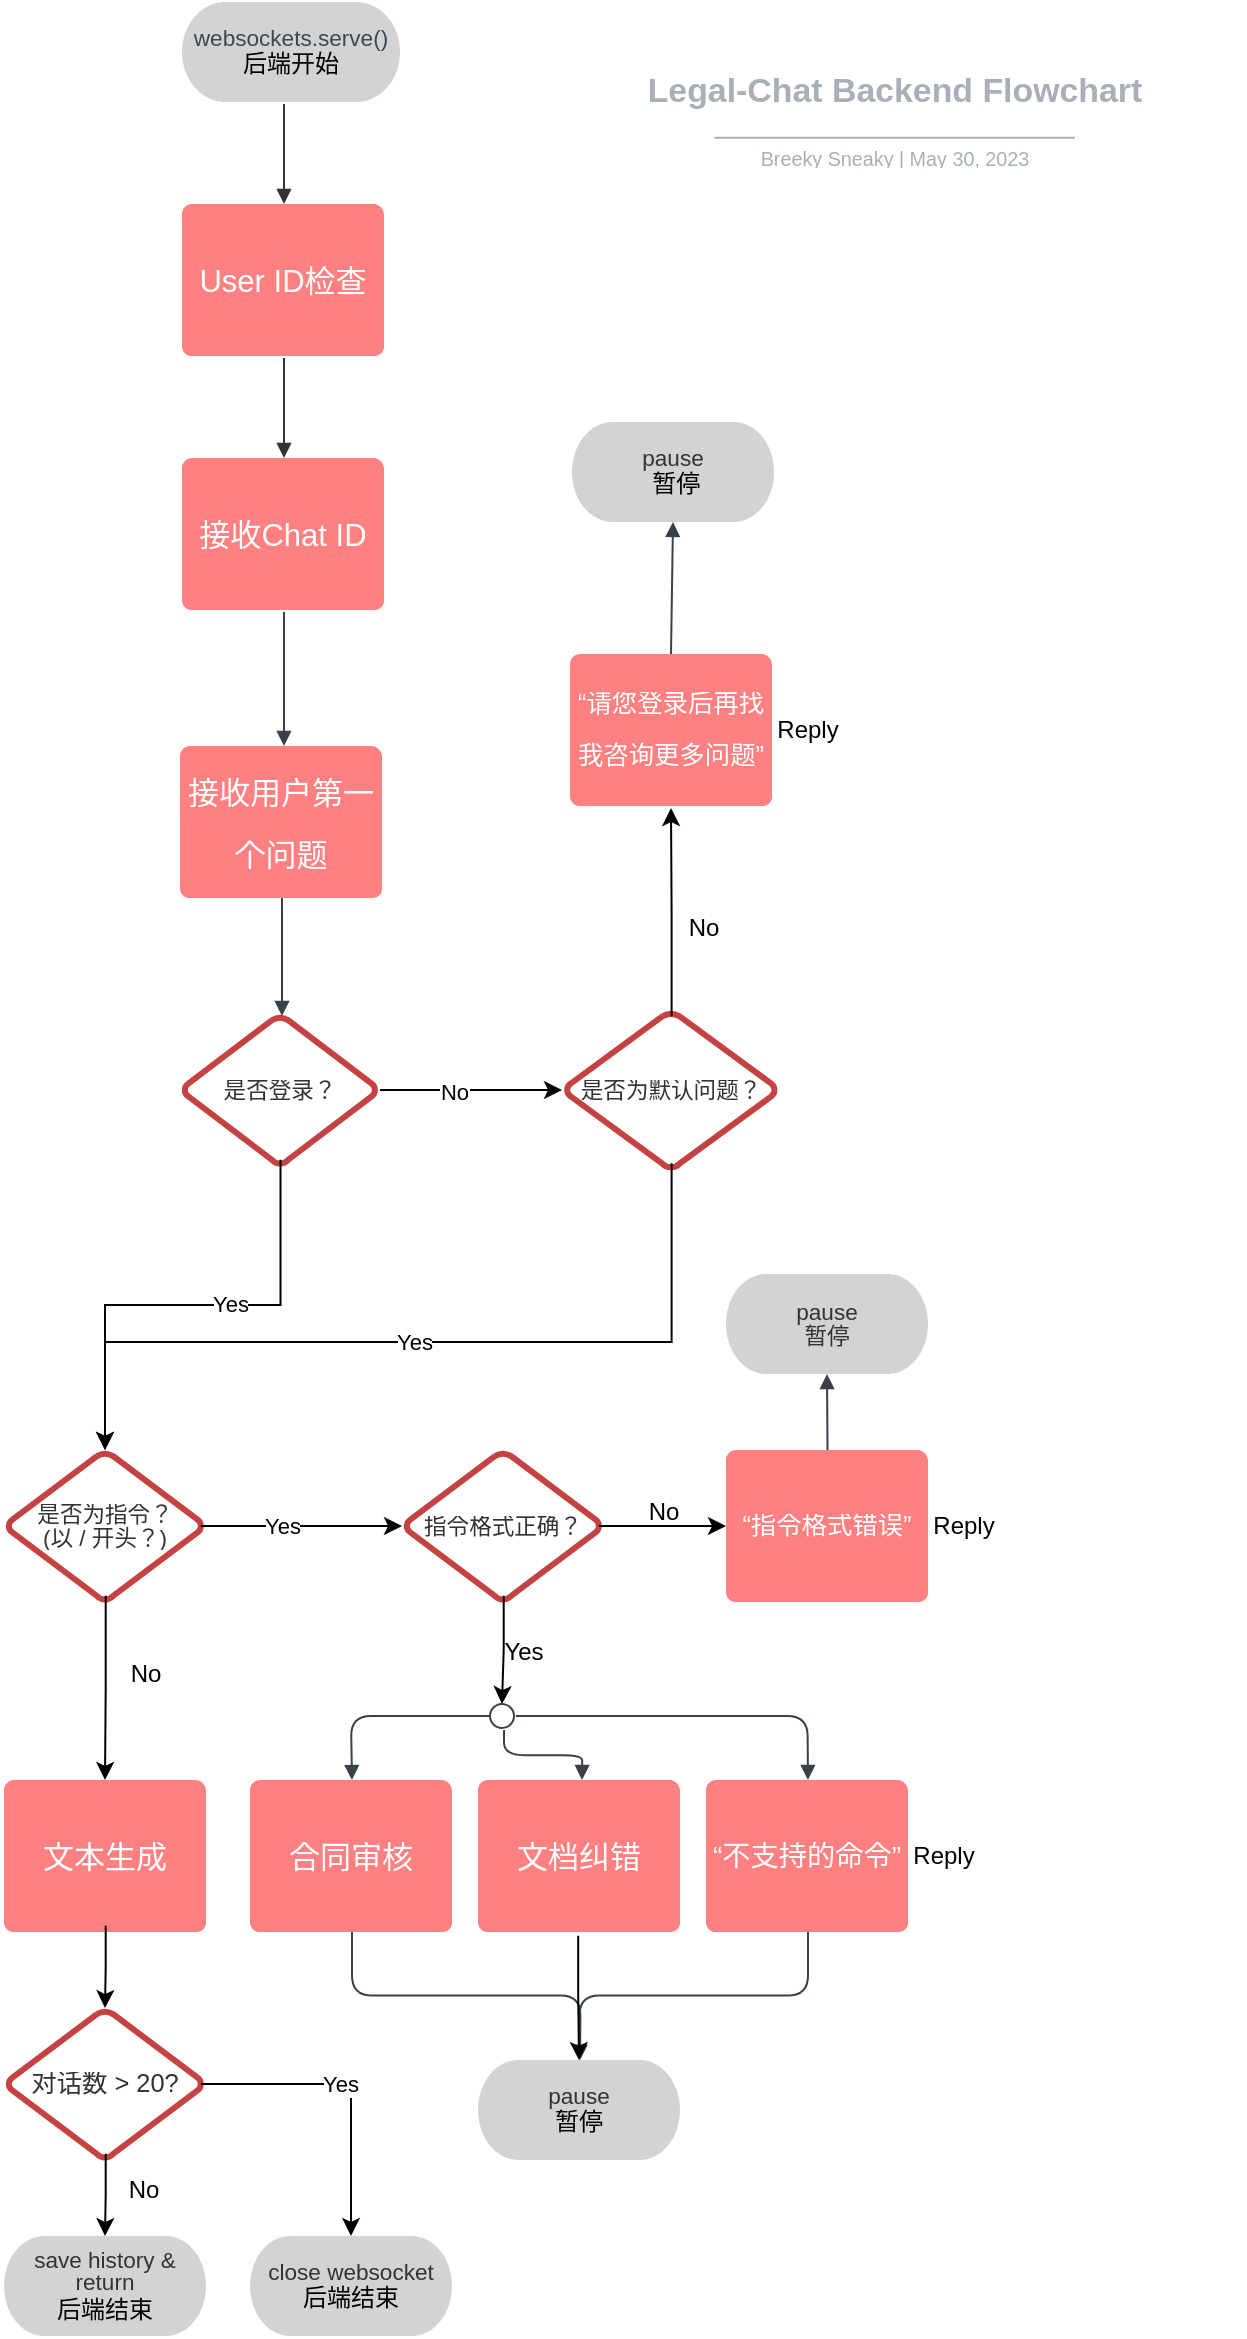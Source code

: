 <mxfile version="21.3.5" type="device">
  <diagram name="Algorithm flowchart example" id="Algorithm_flowchart_example">
    <mxGraphModel dx="530" dy="321" grid="1" gridSize="10" guides="1" tooltips="1" connect="1" arrows="1" fold="1" page="1" pageScale="1" pageWidth="827" pageHeight="1300" math="0" shadow="0">
      <root>
        <mxCell id="0" />
        <mxCell id="1" parent="0" />
        <UserObject label="" tags="Background" id="2">
          <mxCell style="vsdxID=1;fillColor=none;gradientColor=none;strokeOpacity=0;spacingTop=-3;spacingBottom=-3;spacingLeft=-3;spacingRight=-3;points=[[0,0.5,0],[1,0.5,0],[0.5,1,0],[0.5,0,0]];labelBackgroundColor=none;rounded=1;strokeColor=none;html=1;whiteSpace=wrap;verticalAlign=middle;" parent="1" vertex="1">
            <mxGeometry x="219" y="80" width="109" height="50" as="geometry" />
          </mxCell>
        </UserObject>
        <mxCell id="3" style="vsdxID=2;fillColor=#d2d3d5;gradientColor=none;strokeOpacity=0;shape=stencil(jZPRjoIwEEW/pq/NdGYVeNy4+gN+AZEqzbJgKir69SLThrbumuWpvXOHOdwMglanujxqgXDqbfetr6bqa0FfAtG0tbamH0+C1oJW+87qg+3ObcX3Yzk6ESZFV9yjnm6E0u625q5ZA0kqW3CBO3+6y3PiwPUcuHZz9um2YefubNmquFgoCUtnV6EfBnQE4F/nBERJWRE8DmWgtMEJi4AAPn+BmDuckGVyiTFGCJqS+cl5Mtgb5smNaYOgMA4qsr9S5rL4iDFnAIyi84DhZ1Ds+G80STB/Zo8vjDGSn58CvA/o3SaNh2lheZVN0/C+h/V0wUeJfw5aPwA=);spacingTop=-3;spacingBottom=-3;spacingLeft=-3;spacingRight=-3;points=[[0,0.5,0],[1,0.5,0],[0.5,1,0],[0.5,0,0]];labelBackgroundColor=none;rounded=1;html=1;whiteSpace=wrap;" parent="2" vertex="1">
          <mxGeometry width="109" height="50" as="geometry" />
        </mxCell>
        <mxCell id="4" value="&lt;div style=&quot;font-size: 1px&quot; align=&quot;center&quot;&gt;&lt;p style=&quot;margin: 0px; text-indent: 0px; vertical-align: middle; direction: ltr;&quot;&gt;&lt;font style=&quot;font-size:11.29px;font-family:Arial;color:#3d4752;direction:ltr;letter-spacing:0px;line-height:100%;opacity:1&quot;&gt;websockets.serve()&lt;br&gt;&lt;/font&gt;&lt;/p&gt;&lt;/div&gt;&lt;div align=&quot;center&quot;&gt;后端开始&lt;br&gt;&lt;/div&gt;" style="text;vsdxID=1;fillColor=none;gradientColor=none;strokeOpacity=0;spacingTop=-3;spacingBottom=-3;spacingLeft=-3;spacingRight=-3;points=[[0,0.5,0],[1,0.5,0],[0.5,1,0],[0.5,0,0]];labelBackgroundColor=none;rounded=1;strokeColor=none;html=1;whiteSpace=wrap;verticalAlign=middle;align=center;overflow=width;;html=1;" parent="2" vertex="1">
          <mxGeometry x="3.421" y="2.38" width="102.795" height="44.45" as="geometry" />
        </mxCell>
        <UserObject label="" tags="Background" id="5">
          <mxCell style="vsdxID=3;strokeOpacity=0;spacingTop=-3;spacingBottom=-3;spacingLeft=-3;spacingRight=-3;points=[[0,0.5,0],[1,0.5,0],[0.5,1,0],[0.5,0,0]];labelBackgroundColor=none;rounded=1;html=1;whiteSpace=wrap;" parent="1" vertex="1">
            <mxGeometry x="219" y="181" width="101" height="76" as="geometry" />
          </mxCell>
        </UserObject>
        <mxCell id="6" style="vsdxID=4;fillColor=#ff8080;gradientColor=none;strokeOpacity=0;shape=stencil(vVPBcoMgFPwajjLAi1DPafoD/QKmEmVqxUHamHx90edkxGpuzQ12F5Z9zBI49rXuDBGsD959mostQ03glQhh29p4G+KKwInA8ey8qbz7bkvcdzoqBZsQU+IZPqoF0/7j3d4MYowCVzkSePLL/YyOw8wjdcWdpFJNwBtq41Wjyaw90AJQ7u/6/AWRWZIn182XD5kebJ95F3Swrk24RvvKZNEnOze6Sqj+Yky3gPnyZY1tFymKLd/NDDk9yDSDoiLNwNnOUJ4QZO1dAAV49CPyz49wlaRZjeZu8P9Zto13cii1zgEyybE3lycEedyRuJjKiDW1TYNdXvLr8kYIiw+nXw==);spacingTop=-3;spacingBottom=-3;spacingLeft=-3;spacingRight=-3;points=[[0,0.5,0],[1,0.5,0],[0.5,1,0],[0.5,0,0]];labelBackgroundColor=none;rounded=1;html=1;whiteSpace=wrap;" parent="5" vertex="1">
          <mxGeometry width="101" height="76" as="geometry" />
        </mxCell>
        <mxCell id="7" value="&lt;div style=&quot;font-size: 1px&quot;&gt;&lt;p style=&quot;text-align:center;margin-left:0;margin-right:0;margin-top:0px;margin-bottom:0px;text-indent:0;vertical-align:middle;direction:ltr;&quot;&gt;&lt;font style=&quot;font-size:15.52px;font-family:Arial;color:#ffffff;direction:ltr;letter-spacing:0px;line-height:100%;opacity:1&quot;&gt;User ID检查&lt;/font&gt;&lt;/p&gt;&lt;/div&gt;" style="text;vsdxID=3;fillColor=none;gradientColor=none;strokeOpacity=0;spacingTop=-3;spacingBottom=-3;spacingLeft=-3;spacingRight=-3;points=[[0,0.5,0],[1,0.5,0],[0.5,1,0],[0.5,0,0]];labelBackgroundColor=none;rounded=1;strokeColor=none;html=1;whiteSpace=wrap;verticalAlign=middle;align=center;overflow=width;;html=1;" parent="5" vertex="1">
          <mxGeometry x="3.17" y="2.98" width="95.25" height="69.85" as="geometry" />
        </mxCell>
        <mxCell id="bvlfU8BDGU806vRUWReg-105" style="edgeStyle=orthogonalEdgeStyle;rounded=0;orthogonalLoop=1;jettySize=auto;html=1;entryX=0;entryY=0.5;entryDx=0;entryDy=0;entryPerimeter=0;" edge="1" parent="1" source="8" target="28">
          <mxGeometry relative="1" as="geometry" />
        </mxCell>
        <mxCell id="bvlfU8BDGU806vRUWReg-106" value="No" style="edgeLabel;html=1;align=center;verticalAlign=middle;resizable=0;points=[];" vertex="1" connectable="0" parent="bvlfU8BDGU806vRUWReg-105">
          <mxGeometry x="-0.183" y="-1" relative="1" as="geometry">
            <mxPoint as="offset" />
          </mxGeometry>
        </mxCell>
        <UserObject label="" tags="Background" id="8">
          <mxCell style="vsdxID=5;fillColor=none;gradientColor=none;strokeColor=none;strokeWidth=3;spacingTop=-3;spacingBottom=-3;spacingLeft=-3;spacingRight=-3;points=[[0,0.5,0],[1,0.5,0],[0.5,1,0],[0.5,0,0],[0.89,1,0]];labelBackgroundColor=none;rounded=1;html=1;whiteSpace=wrap;" parent="1" vertex="1">
            <mxGeometry x="218" y="586" width="100" height="76" as="geometry" />
          </mxCell>
        </UserObject>
        <mxCell id="9" style="vsdxID=6;fillColor=#ffffff;gradientColor=none;shape=stencil(vZNNkoMgEIVPw1KKH1GzTjIXmBNQkSg1RCxkJianD9paJVSS3WQH3Y9uPpqH+H5oZa8QI4N39kddde1bxA+IMd21ymkfVogfEd+frVONs79dDfteBiUjc0TVcIZOakakO33ru4IYwZyWAhJw8mL/po4j5PMCcrdlO+++QBkKTS0WZYkrkLpFSwkG+VpL5E9qkTGTox4yZ7302nbLtSBnpGtUFvpkZyObKDVcleo3Ybq9mdHdhmGXMBSvITiuWEwhMI0gkmLiYxTJ6+3eUAi8jm2lKDGrIoxkrivV/2Pkz57vxSwKGlPkuIqHkXyoz0G8cUVYzOYDW2pjwLvbfGrWEAKj8+MD);strokeColor=#c54242;strokeWidth=3;spacingTop=-3;spacingBottom=-3;spacingLeft=-3;spacingRight=-3;points=[[0,0.5,0],[1,0.5,0],[0.5,1,0],[0.5,0,0]];labelBackgroundColor=none;rounded=1;html=1;whiteSpace=wrap;" parent="8" vertex="1">
          <mxGeometry width="100" height="76" as="geometry" />
        </mxCell>
        <mxCell id="10" value="&lt;div style=&quot;font-size: 1px&quot;&gt;&lt;p style=&quot;text-align:center;margin-left:0;margin-right:0;margin-top:0px;margin-bottom:0px;text-indent:0;vertical-align:middle;direction:ltr;&quot;&gt;&lt;font style=&quot;font-size:11.29px;font-family:Arial;color:#333333;direction:ltr;letter-spacing:0px;line-height:100%;opacity:1&quot;&gt;是否登录？&lt;/font&gt;&lt;/p&gt;&lt;/div&gt;" style="text;vsdxID=5;fillColor=none;gradientColor=none;strokeColor=none;strokeWidth=3;spacingTop=-3;spacingBottom=-3;spacingLeft=-3;spacingRight=-3;points=[[0,0.5,0],[1,0.5,0],[0.5,1,0],[0.5,0,0],[0.89,1,0]];labelBackgroundColor=none;rounded=1;html=1;whiteSpace=wrap;verticalAlign=middle;align=center;overflow=width;;html=1;" parent="8" vertex="1">
          <mxGeometry x="3.139" y="2.98" width="94.307" height="69.85" as="geometry" />
        </mxCell>
        <UserObject label="" tags="Background" id="11">
          <mxCell style="vsdxID=7;fillColor=none;gradientColor=none;strokeOpacity=0;spacingTop=-3;spacingBottom=-3;spacingLeft=-3;spacingRight=-3;points=[[0,0.5,0],[1,0.5,0],[0.5,1,0],[0.5,0,0]];labelBackgroundColor=none;rounded=1;strokeColor=none;html=1;whiteSpace=wrap;" parent="1" vertex="1">
            <mxGeometry x="491" y="716" width="101" height="50" as="geometry" />
          </mxCell>
        </UserObject>
        <mxCell id="12" style="vsdxID=8;fillColor=#d2d3d5;gradientColor=none;strokeOpacity=0;shape=stencil(jZPRjoIwEEW/pq/NdGYVeNy4+gN+AZEqzbJgKir69SLThrbumuWpvXOHOdwMglanujxqgXDqbfetr6bqa0FfAtG0tbamH0+C1oJW+87qg+3ObcX3Yzk6ESZFV9yjnm6E0u625q5ZA0kqW3CBO3+6y3PiwPUcuHZz9um2YefubNmquFgoCUtnV6EfBnQE4F/nBERJWRE8DmWgtMEJi4AAPn+BmDuckGVyiTFGCJqS+cl5Mtgb5smNaYOgMA4qsr9S5rL4iDFnAIyi84DhZ1Ds+G80STB/Zo8vjDGSn58CvA/o3SaNh2lheZVN0/C+h/V0wUeJfw5aPwA=);spacingTop=-3;spacingBottom=-3;spacingLeft=-3;spacingRight=-3;points=[[0,0.5,0],[1,0.5,0],[0.5,1,0],[0.5,0,0]];labelBackgroundColor=none;rounded=1;html=1;whiteSpace=wrap;" parent="11" vertex="1">
          <mxGeometry width="101" height="50" as="geometry" />
        </mxCell>
        <mxCell id="13" value="&lt;div style=&quot;font-size: 1px&quot;&gt;&lt;p style=&quot;text-align:center;margin-left:0;margin-right:0;margin-top:0px;margin-bottom:0px;text-indent:0;vertical-align:middle;direction:ltr;&quot;&gt;&lt;font style=&quot;font-size:11.29px;font-family:Arial;color:#333333;direction:ltr;letter-spacing:0px;line-height:100%;opacity:1&quot;&gt;pause&lt;/font&gt;&lt;/p&gt;&lt;p style=&quot;text-align:center;margin-left:0;margin-right:0;margin-top:0px;margin-bottom:0px;text-indent:0;vertical-align:middle;direction:ltr;&quot;&gt;&lt;font style=&quot;font-size:11.29px;font-family:Arial;color:#333333;direction:ltr;letter-spacing:0px;line-height:100%;opacity:1&quot;&gt;暂停&lt;br&gt;&lt;/font&gt;&lt;/p&gt;&lt;/div&gt;" style="text;vsdxID=7;fillColor=none;gradientColor=none;strokeOpacity=0;spacingTop=-3;spacingBottom=-3;spacingLeft=-3;spacingRight=-3;points=[[0,0.5,0],[1,0.5,0],[0.5,1,0],[0.5,0,0]];labelBackgroundColor=none;rounded=1;strokeColor=none;html=1;whiteSpace=wrap;verticalAlign=middle;align=center;overflow=width;;html=1;" parent="11" vertex="1">
          <mxGeometry x="3.17" y="2.38" width="95.25" height="44.45" as="geometry" />
        </mxCell>
        <UserObject label="" tags="Background" id="72">
          <mxCell style="vsdxID=9;edgeStyle=none;startArrow=none;endArrow=block;startSize=5;endSize=5;strokeColor=#333333;spacingTop=-3;spacingBottom=-3;spacingLeft=-3;spacingRight=-3;verticalAlign=middle;html=1;labelBackgroundColor=none;rounded=1;" parent="1" edge="1">
            <mxGeometry relative="1" as="geometry">
              <mxPoint as="offset" />
              <Array as="points" />
              <mxPoint x="270" y="131" as="sourcePoint" />
              <mxPoint x="270" y="181" as="targetPoint" />
            </mxGeometry>
          </mxCell>
        </UserObject>
        <UserObject label="" tags="Background" id="73">
          <mxCell style="vsdxID=10;edgeStyle=none;startArrow=none;endArrow=block;startSize=5;endSize=5;strokeColor=#333333;spacingTop=-3;spacingBottom=-3;spacingLeft=-3;spacingRight=-3;verticalAlign=middle;html=1;labelBackgroundColor=none;rounded=1;" parent="1" edge="1">
            <mxGeometry relative="1" as="geometry">
              <mxPoint as="offset" />
              <Array as="points" />
              <mxPoint x="270" y="258" as="sourcePoint" />
              <mxPoint x="270" y="308" as="targetPoint" />
            </mxGeometry>
          </mxCell>
        </UserObject>
        <UserObject label="" tags="Background" id="14">
          <mxCell style="vsdxID=11;fillColor=none;gradientColor=none;strokeWidth=102;spacingTop=-3;spacingBottom=-3;spacingLeft=-3;spacingRight=-3;points=[];labelBackgroundColor=none;rounded=0;strokeColor=none;html=1;whiteSpace=wrap;" parent="1" vertex="1">
            <mxGeometry x="400" y="100" width="350" height="70" as="geometry" />
          </mxCell>
        </UserObject>
        <mxCell id="15" style="vsdxID=12;fillColor=none;gradientColor=none;fillOpacity=0;strokeOpacity=0;spacingTop=-3;spacingBottom=-3;spacingLeft=-3;spacingRight=-3;points=[[0,0.5,0],[1,0.5,0],[0.5,1,0],[0.5,0,0]];labelBackgroundColor=none;rounded=1;strokeColor=none;html=1;whiteSpace=wrap;" parent="14" vertex="1">
          <mxGeometry width="349.354" height="47.895" as="geometry" />
        </mxCell>
        <mxCell id="16" style="vsdxID=13;fillColor=#ffffff;gradientColor=none;fillOpacity=0;strokeOpacity=0;shape=stencil(vVTLdoMgEP0alnJ4+IB1mvxAv4BTiXJKxYO0sf36omMbMam7Zod37szlzjAifhha1WvEyBC8e9UXU4cW8SfEmOla7U2IJ8SPiB/OzuvGu/euhu9eRSYjM6JryKETmxHlX57NlwaMYE6rAgKQ+eY+JsVxiUPoc6kgcZ7PyAnIsdak8kPGkgPfXxOoAOjKyZOai8KYqdEMmXdBBeO6JGaVb3QWtbKzVU0SGi5a9yuYrm9nTbeyIiUm5R3pu1YoJjS1Mt28SqxQ8ld3HuNGykReEFyKveGIcjOcCguZOLpt0a/H/3d08zKiNqZs97ltZkQFFkX63LYtKsqH+dlfnXiYlxTW11gLO76Ob5c6QvBD4Mdv);spacingTop=-3;spacingBottom=-3;spacingLeft=-3;spacingRight=-3;points=[[0,0.5,0],[1,0.5,0],[0.5,1,0],[0.5,0,0]];labelBackgroundColor=none;rounded=1;html=1;whiteSpace=wrap;" parent="15" vertex="1">
          <mxGeometry width="349.354" height="47.895" as="geometry" />
        </mxCell>
        <mxCell id="17" value="&lt;div style=&quot;font-size: 1px&quot;&gt;&lt;p style=&quot;text-align:center;margin-left:6;margin-right:6;margin-top:2px;margin-bottom:0px;text-indent:0;vertical-align:middle;direction:ltr;&quot;&gt;&lt;font style=&quot;font-size:16.93px;font-family:Arial;color:#a9afb8;direction:ltr;letter-spacing:0px;line-height:100%;opacity:1&quot;&gt;&lt;b&gt;Legal-Chat Backend Flowchart&lt;/b&gt;&lt;/font&gt;&lt;/p&gt;&lt;/div&gt;" style="text;vsdxID=12;fillColor=none;gradientColor=none;fillOpacity=0;strokeOpacity=0;spacingTop=-3;spacingBottom=-3;spacingLeft=-3;spacingRight=-3;points=[[0,0.5,0],[1,0.5,0],[0.5,1,0],[0.5,0,0]];labelBackgroundColor=none;rounded=1;strokeColor=none;html=1;whiteSpace=wrap;verticalAlign=middle;align=center;overflow=width;;html=1;" parent="15" vertex="1">
          <mxGeometry x="1.64" y="4.439" width="346.5" height="39.771" as="geometry" />
        </mxCell>
        <mxCell id="18" style="vsdxID=14;fillColor=none;gradientColor=none;shape=stencil(hZA7DsIwDEBP45HITYTUzqVcgBNExJAISCo35Xd60pihYmGzn/3kD5h+8nYk0DhlThd6BJc9mB1oHaInDrlEYAYw/SkxnTnN0Uk+2tKpsRJy4jRLt0bLx0N4k7CtwlaweLd0X+Y9pbpBhV/rJaRrVSfCXoRriCuhwf9GCep2NZHD1rXfSwqSL5jhAw==);strokeColor=#a9afb8;spacingTop=-3;spacingBottom=-3;spacingLeft=-3;spacingRight=-3;points=[];labelBackgroundColor=none;rounded=1;html=1;whiteSpace=wrap;" parent="14" vertex="1">
          <mxGeometry x="85.24" y="46.053" width="180.166" height="1.842" as="geometry" />
        </mxCell>
        <mxCell id="19" style="vsdxID=15;fillColor=none;gradientColor=none;fillOpacity=0;strokeOpacity=0;spacingTop=-3;spacingBottom=-3;spacingLeft=-3;spacingRight=-3;points=[[0,0.5,0],[1,0.5,0],[0.5,1,0],[0.5,0,0]];labelBackgroundColor=none;rounded=1;strokeColor=none;html=1;whiteSpace=wrap;" parent="14" vertex="1">
          <mxGeometry y="47.895" width="350" height="20.263" as="geometry" />
        </mxCell>
        <mxCell id="20" style="vsdxID=16;fillColor=#ffffff;gradientColor=none;fillOpacity=0;strokeOpacity=0;shape=stencil(vVTLdoMgFPwalnJ4KbpO0x/oF3AqUU6teJA2Jl9f9JpWSO2u2cHMXIa5ckX8MLZq0IiR0Tv7ps+m9i3iT4gx07faGR9WiB8RP5ys042zH30N+0EFJSMLomuoobOaEeVeX8xVA0YwpzIHAirf7efsOK08UBfYCYaFWJBnEIezZpebGFcM9O5WQHFZAvSjEdGZq8OUqcmMmbNeeWP7iOuUa3QWvLJTp5qIGs9aDxuYbm/XmX4TpaowKX6x3osikigMSxpFoWSvOw9Ik5rnEvP9OBSTMolTYllEce778+3x/3HunkW4zfoud76PTALxHAsZP7W0QXnxsDh/j01YLAMKo2u6DuZ7y6cDHSD4GfDjFw==);spacingTop=-3;spacingBottom=-3;spacingLeft=-3;spacingRight=-3;points=[[0,0.5,0],[1,0.5,0],[0.5,1,0],[0.5,0,0]];labelBackgroundColor=none;rounded=1;html=1;whiteSpace=wrap;" parent="19" vertex="1">
          <mxGeometry width="350" height="20.263" as="geometry" />
        </mxCell>
        <mxCell id="21" value="&lt;div style=&quot;font-size: 1px&quot;&gt;&lt;p style=&quot;text-align:center;margin-left:6;margin-right:6;margin-top:2px;margin-bottom:0px;text-indent:0;vertical-align:middle;direction:ltr;&quot;&gt;&lt;font style=&quot;font-size:9.88px;font-family:Arial;color:#a9afb8;direction:ltr;letter-spacing:0px;line-height:100%;opacity:1&quot;&gt;Breeky Sneaky  |  May 30, 2023&lt;/font&gt;&lt;/p&gt;&lt;/div&gt;" style="text;vsdxID=15;fillColor=none;gradientColor=none;fillOpacity=0;strokeOpacity=0;spacingTop=-3;spacingBottom=-3;spacingLeft=-3;spacingRight=-3;points=[[0,0.5,0],[1,0.5,0],[0.5,1,0],[0.5,0,0]];labelBackgroundColor=none;rounded=1;strokeColor=none;html=1;whiteSpace=wrap;verticalAlign=middle;align=center;overflow=width;;html=1;" parent="19" vertex="1">
          <mxGeometry x="1.64" y="2.892" width="346.907" height="12.876" as="geometry" />
        </mxCell>
        <UserObject label="" tags="Background" id="22">
          <mxCell style="vsdxID=17;fillColor=none;gradientColor=none;strokeOpacity=0;spacingTop=-3;spacingBottom=-3;spacingLeft=-3;spacingRight=-3;points=[[0,0.5,0],[1,0.5,0],[0.5,1,0],[0.5,0,0]];labelBackgroundColor=none;rounded=1;strokeColor=none;html=1;whiteSpace=wrap;" parent="1" vertex="1">
            <mxGeometry x="219" y="308" width="101" height="76" as="geometry" />
          </mxCell>
        </UserObject>
        <mxCell id="23" style="vsdxID=18;fillColor=#ff8080;gradientColor=none;strokeOpacity=0;shape=stencil(vVPBcoMgFPwajjLAi1DPafoD/QKmEmVqxUHamHx90edkxGpuzQ12F5Z9zBI49rXuDBGsD959mostQ03glQhh29p4G+KKwInA8ey8qbz7bkvcdzoqBZsQU+IZPqoF0/7j3d4MYowCVzkSePLL/YyOw8wjdcWdpFJNwBtq41Wjyaw90AJQ7u/6/AWRWZIn182XD5kebJ95F3Swrk24RvvKZNEnOze6Sqj+Yky3gPnyZY1tFymKLd/NDDk9yDSDoiLNwNnOUJ4QZO1dAAV49CPyz49wlaRZjeZu8P9Zto13cii1zgEyybE3lycEedyRuJjKiDW1TYNdXvLr8kYIiw+nXw==);spacingTop=-3;spacingBottom=-3;spacingLeft=-3;spacingRight=-3;points=[[0,0.5,0],[1,0.5,0],[0.5,1,0],[0.5,0,0]];labelBackgroundColor=none;rounded=1;html=1;whiteSpace=wrap;" parent="22" vertex="1">
          <mxGeometry width="101" height="76" as="geometry" />
        </mxCell>
        <mxCell id="24" value="&lt;div style=&quot;font-size: 1px&quot;&gt;&lt;p style=&quot;text-align:center;margin-left:0;margin-right:0;margin-top:0px;margin-bottom:0px;text-indent:0;vertical-align:middle;direction:ltr;&quot;&gt;&lt;font style=&quot;font-size:15.52px;font-family:Arial;color:#ffffff;direction:ltr;letter-spacing:0px;line-height:100%;opacity:1&quot;&gt;接收Chat ID&lt;/font&gt;&lt;/p&gt;&lt;/div&gt;" style="text;vsdxID=17;fillColor=none;gradientColor=none;strokeOpacity=0;spacingTop=-3;spacingBottom=-3;spacingLeft=-3;spacingRight=-3;points=[[0,0.5,0],[1,0.5,0],[0.5,1,0],[0.5,0,0]];labelBackgroundColor=none;rounded=1;strokeColor=none;html=1;whiteSpace=wrap;verticalAlign=middle;align=center;overflow=width;;html=1;" parent="22" vertex="1">
          <mxGeometry x="3.17" y="2.98" width="95.25" height="69.85" as="geometry" />
        </mxCell>
        <UserObject label="" tags="Background" id="25">
          <mxCell style="vsdxID=19;fillColor=none;gradientColor=none;strokeOpacity=0;spacingTop=-3;spacingBottom=-3;spacingLeft=-3;spacingRight=-3;points=[[0,0.5,0],[1,0.5,0],[0.5,1,0],[0.5,0,0]];labelBackgroundColor=none;rounded=1;strokeColor=none;html=1;whiteSpace=wrap;" parent="1" vertex="1">
            <mxGeometry x="218" y="452" width="101" height="76" as="geometry" />
          </mxCell>
        </UserObject>
        <mxCell id="26" style="vsdxID=20;fillColor=#ff8080;gradientColor=none;strokeOpacity=0;shape=stencil(vVPBcoMgFPwajjLAi1DPafoD/QKmEmVqxUHamHx90edkxGpuzQ12F5Z9zBI49rXuDBGsD959mostQ03glQhh29p4G+KKwInA8ey8qbz7bkvcdzoqBZsQU+IZPqoF0/7j3d4MYowCVzkSePLL/YyOw8wjdcWdpFJNwBtq41Wjyaw90AJQ7u/6/AWRWZIn182XD5kebJ95F3Swrk24RvvKZNEnOze6Sqj+Yky3gPnyZY1tFymKLd/NDDk9yDSDoiLNwNnOUJ4QZO1dAAV49CPyz49wlaRZjeZu8P9Zto13cii1zgEyybE3lycEedyRuJjKiDW1TYNdXvLr8kYIiw+nXw==);spacingTop=-3;spacingBottom=-3;spacingLeft=-3;spacingRight=-3;points=[[0,0.5,0],[1,0.5,0],[0.5,1,0],[0.5,0,0]];labelBackgroundColor=none;rounded=1;html=1;whiteSpace=wrap;" parent="25" vertex="1">
          <mxGeometry width="101" height="76" as="geometry" />
        </mxCell>
        <mxCell id="27" value="&lt;p style=&quot;line-height: 100%;&quot; align=&quot;justify&quot;&gt;&lt;/p&gt;&lt;div style=&quot;font-size: 1px&quot; align=&quot;justify&quot;&gt;&lt;p style=&quot;text-align:center;margin-left:0;margin-right:0;margin-top:0px;margin-bottom:0px;text-indent:0;vertical-align:middle;direction:ltr;&quot;&gt;&lt;font style=&quot;font-size:15.52px;font-family:Arial;color:#ffffff;direction:ltr;letter-spacing:0px;line-height:100%;opacity:1&quot;&gt;接收用户第一&lt;/font&gt;&lt;/p&gt;&lt;p style=&quot;text-align:center;margin-left:0;margin-right:0;margin-top:0px;margin-bottom:0px;text-indent:0;vertical-align:middle;direction:ltr;&quot;&gt;&lt;font style=&quot;font-size:15.52px;font-family:Arial;color:#ffffff;direction:ltr;letter-spacing:0px;line-height:100%;opacity:1&quot;&gt;&lt;br&gt;&lt;/font&gt;&lt;/p&gt;&lt;p style=&quot;text-align:center;margin-left:0;margin-right:0;margin-top:0px;margin-bottom:0px;text-indent:0;vertical-align:middle;direction:ltr;&quot;&gt;&lt;font style=&quot;font-size:15.52px;font-family:Arial;color:#ffffff;direction:ltr;letter-spacing:0px;line-height:100%;opacity:1&quot;&gt;个问题&lt;/font&gt;&lt;/p&gt;&lt;/div&gt;&lt;p align=&quot;justify&quot;&gt;&lt;/p&gt;" style="text;vsdxID=19;fillColor=none;gradientColor=none;strokeOpacity=0;spacingTop=-3;spacingBottom=-3;spacingLeft=-3;spacingRight=-3;points=[[0,0.5,0],[1,0.5,0],[0.5,1,0],[0.5,0,0]];labelBackgroundColor=none;rounded=1;strokeColor=none;html=1;whiteSpace=wrap;verticalAlign=middle;align=center;overflow=width;;html=1;" parent="25" vertex="1">
          <mxGeometry x="3.17" y="2.98" width="95.25" height="69.85" as="geometry" />
        </mxCell>
        <UserObject label="" tags="Background" id="74">
          <mxCell style="vsdxID=21;edgeStyle=none;startArrow=none;endArrow=block;startSize=5;endSize=5;strokeColor=#3a414a;spacingTop=-3;spacingBottom=-3;spacingLeft=-3;spacingRight=-3;verticalAlign=middle;html=1;labelBackgroundColor=none;rounded=1;" parent="1" edge="1">
            <mxGeometry relative="1" as="geometry">
              <mxPoint y="-1" as="offset" />
              <Array as="points" />
              <mxPoint x="270" y="385" as="sourcePoint" />
              <mxPoint x="270" y="452" as="targetPoint" />
            </mxGeometry>
          </mxCell>
        </UserObject>
        <UserObject label="" tags="Background" id="75">
          <mxCell style="vsdxID=22;edgeStyle=none;startArrow=none;endArrow=block;startSize=5;endSize=5;strokeColor=#3a414a;spacingTop=-3;spacingBottom=-3;spacingLeft=-3;spacingRight=-3;verticalAlign=middle;html=1;labelBackgroundColor=none;rounded=1;" parent="1" edge="1">
            <mxGeometry relative="1" as="geometry">
              <mxPoint as="offset" />
              <Array as="points" />
              <mxPoint x="269" y="528" as="sourcePoint" />
              <mxPoint x="269" y="587" as="targetPoint" />
            </mxGeometry>
          </mxCell>
        </UserObject>
        <UserObject label="" tags="Background" id="28">
          <mxCell style="vsdxID=23;fillColor=none;gradientColor=none;strokeColor=none;strokeWidth=3;spacingTop=-3;spacingBottom=-3;spacingLeft=-3;spacingRight=-3;points=[[0,0.5,0],[1,0.5,0],[0.5,1,0],[0.5,0,0],[0.01,1,0]];labelBackgroundColor=none;rounded=1;html=1;whiteSpace=wrap;" parent="1" vertex="1">
            <mxGeometry x="409" y="584" width="109" height="80" as="geometry" />
          </mxCell>
        </UserObject>
        <mxCell id="29" style="vsdxID=24;fillColor=#ffffff;gradientColor=none;shape=stencil(vZNNkoMgEIVPw1KKH1GzTjIXmBNQkSg1RCxkJianD9paJVSS3WQH3Y9uPpqH+H5oZa8QI4N39kddde1bxA+IMd21ymkfVogfEd+frVONs79dDfteBiUjc0TVcIZOakakO33ru4IYwZyWAhJw8mL/po4j5PMCcrdlO+++QBkKTS0WZYkrkLpFSwkG+VpL5E9qkTGTox4yZ7302nbLtSBnpGtUFvpkZyObKDVcleo3Ybq9mdHdhmGXMBSvITiuWEwhMI0gkmLiYxTJ6+3eUAi8jm2lKDGrIoxkrivV/2Pkz57vxSwKGlPkuIqHkXyoz0G8cUVYzOYDW2pjwLvbfGrWEAKj8+MD);strokeColor=#c54242;strokeWidth=3;spacingTop=-3;spacingBottom=-3;spacingLeft=-3;spacingRight=-3;points=[[0,0.5,0],[1,0.5,0],[0.5,1,0],[0.5,0,0]];labelBackgroundColor=none;rounded=1;html=1;whiteSpace=wrap;" parent="28" vertex="1">
          <mxGeometry width="109" height="80" as="geometry" />
        </mxCell>
        <mxCell id="30" value="&lt;div style=&quot;font-size: 1px&quot;&gt;&lt;p style=&quot;text-align:center;margin-left:0;margin-right:0;margin-top:0px;margin-bottom:0px;text-indent:0;vertical-align:middle;direction:ltr;&quot;&gt;&lt;font style=&quot;font-size:11.29px;font-family:Arial;color:#333333;direction:ltr;letter-spacing:0px;line-height:100%;opacity:1&quot;&gt;是否为默认问题？&lt;/font&gt;&lt;/p&gt;&lt;/div&gt;" style="text;vsdxID=23;fillColor=none;gradientColor=none;strokeColor=none;strokeWidth=3;spacingTop=-3;spacingBottom=-3;spacingLeft=-3;spacingRight=-3;points=[[0,0.5,0],[1,0.5,0],[0.5,1,0],[0.5,0,0],[0.01,1,0]];labelBackgroundColor=none;rounded=1;html=1;whiteSpace=wrap;verticalAlign=middle;align=center;overflow=width;;html=1;" parent="28" vertex="1">
          <mxGeometry x="3.421" y="3.137" width="102.795" height="73.526" as="geometry" />
        </mxCell>
        <UserObject label="" tags="Background" id="31">
          <mxCell style="vsdxID=29;fillColor=none;gradientColor=none;strokeOpacity=0;spacingTop=-3;spacingBottom=-3;spacingLeft=-3;spacingRight=-3;points=[[0,0.5,0],[1,0.5,0],[0.5,1,0],[0.5,0,0]];labelBackgroundColor=none;rounded=1;strokeColor=none;html=1;whiteSpace=wrap;perimeterSpacing=1;horizontal=1;" parent="1" vertex="1">
            <mxGeometry x="413" y="406" width="101" height="76" as="geometry" />
          </mxCell>
        </UserObject>
        <mxCell id="32" style="vsdxID=30;fillColor=#ff8080;gradientColor=none;strokeOpacity=0;shape=stencil(vVPBcoMgFPwajjLAi1DPafoD/QKmEmVqxUHamHx90edkxGpuzQ12F5Z9zBI49rXuDBGsD959mostQ03glQhh29p4G+KKwInA8ey8qbz7bkvcdzoqBZsQU+IZPqoF0/7j3d4MYowCVzkSePLL/YyOw8wjdcWdpFJNwBtq41Wjyaw90AJQ7u/6/AWRWZIn182XD5kebJ95F3Swrk24RvvKZNEnOze6Sqj+Yky3gPnyZY1tFymKLd/NDDk9yDSDoiLNwNnOUJ4QZO1dAAV49CPyz49wlaRZjeZu8P9Zto13cii1zgEyybE3lycEedyRuJjKiDW1TYNdXvLr8kYIiw+nXw==);spacingTop=-3;spacingBottom=-3;spacingLeft=-3;spacingRight=-3;points=[[0,0.5,0],[1,0.5,0],[0.5,1,0],[0.5,0,0]];labelBackgroundColor=none;rounded=1;html=1;whiteSpace=wrap;" parent="31" vertex="1">
          <mxGeometry width="101" height="76" as="geometry" />
        </mxCell>
        <mxCell id="33" value="&lt;div style=&quot;font-size: 1px&quot;&gt;&lt;p style=&quot;text-align:center;margin-left:0;margin-right:0;margin-top:0px;margin-bottom:0px;text-indent:0;vertical-align:middle;direction:ltr;&quot;&gt;&lt;font style=&quot;font-size:12.7px;font-family:Arial;color:#ffffff;direction:ltr;letter-spacing:0px;line-height:100%;opacity:1&quot;&gt;“请您登录后再找&lt;/font&gt;&lt;/p&gt;&lt;p style=&quot;text-align:center;margin-left:0;margin-right:0;margin-top:0px;margin-bottom:0px;text-indent:0;vertical-align:middle;direction:ltr;&quot;&gt;&lt;font style=&quot;font-size:12.7px;font-family:Arial;color:#ffffff;direction:ltr;letter-spacing:0px;line-height:100%;opacity:1&quot;&gt;&lt;br&gt;&lt;/font&gt;&lt;/p&gt;&lt;p style=&quot;text-align:center;margin-left:0;margin-right:0;margin-top:0px;margin-bottom:0px;text-indent:0;vertical-align:middle;direction:ltr;&quot;&gt;&lt;font style=&quot;font-size:12.7px;font-family:Arial;color:#ffffff;direction:ltr;letter-spacing:0px;line-height:100%;opacity:1&quot;&gt;我咨询更多问题”&lt;/font&gt;&lt;/p&gt;&lt;/div&gt;" style="text;vsdxID=29;fillColor=none;gradientColor=none;strokeOpacity=0;spacingTop=1;spacingBottom=-3;spacingLeft=-3;spacingRight=-3;points=[[0,0.5,0],[1,0.5,0],[0.5,1,0],[0.5,0,0]];labelBackgroundColor=none;rounded=1;strokeColor=none;html=1;whiteSpace=wrap;verticalAlign=middle;align=center;overflow=width;;html=1;fontStyle=0" parent="31" vertex="1">
          <mxGeometry x="3.17" y="2.98" width="95.25" height="69.85" as="geometry" />
        </mxCell>
        <UserObject label="" tags="Background" id="34">
          <mxCell style="vsdxID=31;fillColor=none;gradientColor=none;strokeOpacity=0;spacingTop=-3;spacingBottom=-3;spacingLeft=-3;spacingRight=-3;points=[[0,0.5,0],[1,0.5,0],[0.5,1,0],[0.5,0,0]];labelBackgroundColor=none;rounded=1;strokeColor=none;html=1;whiteSpace=wrap;" parent="1" vertex="1">
            <mxGeometry x="414" y="290" width="101" height="50" as="geometry" />
          </mxCell>
        </UserObject>
        <mxCell id="35" style="vsdxID=32;fillColor=#d2d3d5;gradientColor=none;strokeOpacity=0;shape=stencil(jZPRjoIwEEW/pq/NdGYVeNy4+gN+AZEqzbJgKir69SLThrbumuWpvXOHOdwMglanujxqgXDqbfetr6bqa0FfAtG0tbamH0+C1oJW+87qg+3ObcX3Yzk6ESZFV9yjnm6E0u625q5ZA0kqW3CBO3+6y3PiwPUcuHZz9um2YefubNmquFgoCUtnV6EfBnQE4F/nBERJWRE8DmWgtMEJi4AAPn+BmDuckGVyiTFGCJqS+cl5Mtgb5smNaYOgMA4qsr9S5rL4iDFnAIyi84DhZ1Ds+G80STB/Zo8vjDGSn58CvA/o3SaNh2lheZVN0/C+h/V0wUeJfw5aPwA=);spacingTop=-3;spacingBottom=-3;spacingLeft=-3;spacingRight=-3;points=[[0,0.5,0],[1,0.5,0],[0.5,1,0],[0.5,0,0]];labelBackgroundColor=none;rounded=1;html=1;whiteSpace=wrap;" parent="34" vertex="1">
          <mxGeometry width="101" height="50" as="geometry" />
        </mxCell>
        <mxCell id="36" value="&lt;div style=&quot;font-size: 1px&quot;&gt;&lt;p style=&quot;text-align:center;margin-left:0;margin-right:0;margin-top:0px;margin-bottom:0px;text-indent:0;vertical-align:middle;direction:ltr;&quot;&gt;&lt;font style=&quot;font-size:11.29px;font-family:Arial;color:#333333;direction:ltr;letter-spacing:0px;line-height:100%;opacity:1&quot;&gt;pause&lt;/font&gt;&lt;/p&gt;&lt;/div&gt;&amp;nbsp;暂停" style="text;vsdxID=31;fillColor=none;gradientColor=none;strokeOpacity=0;spacingTop=-3;spacingBottom=-3;spacingLeft=-3;spacingRight=-3;points=[[0,0.5,0],[1,0.5,0],[0.5,1,0],[0.5,0,0]];labelBackgroundColor=none;rounded=1;strokeColor=none;html=1;whiteSpace=wrap;verticalAlign=middle;align=center;overflow=width;;html=1;" parent="34" vertex="1">
          <mxGeometry x="3.17" y="2.38" width="95.25" height="44.45" as="geometry" />
        </mxCell>
        <UserObject label="" tags="Background" id="80">
          <mxCell style="vsdxID=33;edgeStyle=none;startArrow=none;endArrow=block;startSize=5;endSize=5;strokeColor=#3a414a;spacingTop=-3;spacingBottom=-3;spacingLeft=-3;spacingRight=-3;verticalAlign=middle;html=1;labelBackgroundColor=none;rounded=1;exitX=0.5;exitY=0;exitDx=0;exitDy=0;exitPerimeter=0;entryX=0.5;entryY=1;entryDx=0;entryDy=0;entryPerimeter=0;" parent="1" edge="1" target="35" source="32">
            <mxGeometry relative="1" as="geometry">
              <mxPoint y="-1" as="offset" />
              <Array as="points" />
              <mxPoint x="460" y="406" as="sourcePoint" />
              <mxPoint x="460" y="334" as="targetPoint" />
            </mxGeometry>
          </mxCell>
        </UserObject>
        <UserObject label="" tags="Background" id="37">
          <mxCell style="vsdxID=34;fillColor=none;gradientColor=none;strokeColor=none;strokeWidth=3;spacingTop=-3;spacingBottom=-3;spacingLeft=-3;spacingRight=-3;points=[[0,0.5,0],[1,0.5,0],[0.5,1,0],[0.5,0,0],[0.97,1,0]];labelBackgroundColor=none;rounded=1;html=1;whiteSpace=wrap;" parent="1" vertex="1">
            <mxGeometry x="130" y="804" width="101" height="76" as="geometry" />
          </mxCell>
        </UserObject>
        <mxCell id="38" style="vsdxID=35;fillColor=#ffffff;gradientColor=none;shape=stencil(vZNNkoMgEIVPw1KKH1GzTjIXmBNQkSg1RCxkJianD9paJVSS3WQH3Y9uPpqH+H5oZa8QI4N39kddde1bxA+IMd21ymkfVogfEd+frVONs79dDfteBiUjc0TVcIZOakakO33ru4IYwZyWAhJw8mL/po4j5PMCcrdlO+++QBkKTS0WZYkrkLpFSwkG+VpL5E9qkTGTox4yZ7302nbLtSBnpGtUFvpkZyObKDVcleo3Ybq9mdHdhmGXMBSvITiuWEwhMI0gkmLiYxTJ6+3eUAi8jm2lKDGrIoxkrivV/2Pkz57vxSwKGlPkuIqHkXyoz0G8cUVYzOYDW2pjwLvbfGrWEAKj8+MD);strokeColor=#c54242;strokeWidth=3;spacingTop=-3;spacingBottom=-3;spacingLeft=-3;spacingRight=-3;points=[[0,0.5,0],[1,0.5,0],[0.5,1,0],[0.5,0,0]];labelBackgroundColor=none;rounded=1;html=1;whiteSpace=wrap;" parent="37" vertex="1">
          <mxGeometry width="101" height="76" as="geometry" />
        </mxCell>
        <mxCell id="39" value="&lt;div style=&quot;font-size: 1px&quot;&gt;&lt;p style=&quot;text-align:center;margin-left:0;margin-right:0;margin-top:0px;margin-bottom:0px;text-indent:0;vertical-align:middle;direction:ltr;&quot;&gt;&lt;font style=&quot;font-size:11.29px;font-family:Arial;color:#333333;direction:ltr;letter-spacing:0px;line-height:100%;opacity:1&quot;&gt;是否为指令？&lt;br/&gt;(以 / 开头？)&lt;/font&gt;&lt;/p&gt;&lt;/div&gt;" style="text;vsdxID=34;fillColor=none;gradientColor=none;strokeColor=none;strokeWidth=3;spacingTop=-3;spacingBottom=-3;spacingLeft=-3;spacingRight=-3;points=[[0,0.5,0],[1,0.5,0],[0.5,1,0],[0.5,0,0],[0.97,1,0]];labelBackgroundColor=none;rounded=1;html=1;whiteSpace=wrap;verticalAlign=middle;align=center;overflow=width;;html=1;" parent="37" vertex="1">
          <mxGeometry x="3.17" y="2.98" width="95.25" height="69.85" as="geometry" />
        </mxCell>
        <UserObject label="" tags="Background" id="40">
          <mxCell style="vsdxID=37;fillColor=none;gradientColor=none;strokeColor=none;strokeWidth=3;spacingTop=-3;spacingBottom=-3;spacingLeft=-3;spacingRight=-3;points=[[0,0.5,0],[1,0.5,0],[0.5,1,0],[0.5,0,0],[0.01,1,0],[0.51,1,0]];labelBackgroundColor=none;rounded=1;html=1;whiteSpace=wrap;" parent="1" vertex="1">
            <mxGeometry x="329" y="804" width="101" height="76" as="geometry" />
          </mxCell>
        </UserObject>
        <mxCell id="41" style="vsdxID=38;fillColor=#ffffff;gradientColor=none;shape=stencil(vZNNkoMgEIVPw1KKH1GzTjIXmBNQkSg1RCxkJianD9paJVSS3WQH3Y9uPpqH+H5oZa8QI4N39kddde1bxA+IMd21ymkfVogfEd+frVONs79dDfteBiUjc0TVcIZOakakO33ru4IYwZyWAhJw8mL/po4j5PMCcrdlO+++QBkKTS0WZYkrkLpFSwkG+VpL5E9qkTGTox4yZ7302nbLtSBnpGtUFvpkZyObKDVcleo3Ybq9mdHdhmGXMBSvITiuWEwhMI0gkmLiYxTJ6+3eUAi8jm2lKDGrIoxkrivV/2Pkz57vxSwKGlPkuIqHkXyoz0G8cUVYzOYDW2pjwLvbfGrWEAKj8+MD);strokeColor=#c54242;strokeWidth=3;spacingTop=-3;spacingBottom=-3;spacingLeft=-3;spacingRight=-3;points=[[0,0.5,0],[1,0.5,0],[0.5,1,0],[0.5,0,0]];labelBackgroundColor=none;rounded=1;html=1;whiteSpace=wrap;" parent="40" vertex="1">
          <mxGeometry width="101" height="76" as="geometry" />
        </mxCell>
        <mxCell id="42" value="&lt;div style=&quot;font-size: 1px&quot;&gt;&lt;p style=&quot;text-align:center;margin-left:0;margin-right:0;margin-top:0px;margin-bottom:0px;text-indent:0;vertical-align:middle;direction:ltr;&quot;&gt;&lt;font style=&quot;font-size:11.29px;font-family:Arial;color:#333333;direction:ltr;letter-spacing:0px;line-height:100%;opacity:1&quot;&gt;指令格式正确？&lt;/font&gt;&lt;/p&gt;&lt;/div&gt;" style="text;vsdxID=37;fillColor=none;gradientColor=none;strokeColor=none;strokeWidth=3;spacingTop=-3;spacingBottom=-3;spacingLeft=-3;spacingRight=-3;points=[[0,0.5,0],[1,0.5,0],[0.5,1,0],[0.5,0,0],[0.01,1,0],[0.51,1,0]];labelBackgroundColor=none;rounded=1;html=1;whiteSpace=wrap;verticalAlign=middle;align=center;overflow=width;;html=1;" parent="40" vertex="1">
          <mxGeometry x="3.17" y="2.98" width="95.25" height="69.85" as="geometry" />
        </mxCell>
        <UserObject label="" tags="Background" id="83">
          <mxCell style="vsdxID=42;edgeStyle=none;startArrow=none;endArrow=block;startSize=5;endSize=5;strokeColor=#3a414a;spacingTop=-3;spacingBottom=-3;spacingLeft=-3;spacingRight=-3;verticalAlign=middle;html=1;labelBackgroundColor=none;rounded=1;exitX=0.5;exitY=0;exitDx=0;exitDy=0;exitPerimeter=0;entryX=0.5;entryY=1;entryDx=0;entryDy=0;entryPerimeter=0;" parent="1" edge="1" target="11" source="bvlfU8BDGU806vRUWReg-100">
            <mxGeometry relative="1" as="geometry">
              <mxPoint as="offset" />
              <Array as="points" />
              <mxPoint x="532" y="804" as="sourcePoint" />
              <mxPoint x="532" y="767" as="targetPoint" />
            </mxGeometry>
          </mxCell>
        </UserObject>
        <UserObject label="" tags="Background" id="46">
          <mxCell style="vsdxID=44;fillColor=none;gradientColor=none;strokeOpacity=0;spacingTop=-3;spacingBottom=-3;spacingLeft=-3;spacingRight=-3;points=[[0,0.5,0],[1,0.5,0],[0.5,1,0],[0.5,0,0]];labelBackgroundColor=none;rounded=1;strokeColor=none;html=1;whiteSpace=wrap;" parent="1" vertex="1">
            <mxGeometry x="253" y="969" width="101" height="76" as="geometry" />
          </mxCell>
        </UserObject>
        <mxCell id="47" style="vsdxID=45;fillColor=#ff8080;gradientColor=none;strokeOpacity=0;shape=stencil(vVPBcoMgFPwajjLAi1DPafoD/QKmEmVqxUHamHx90edkxGpuzQ12F5Z9zBI49rXuDBGsD959mostQ03glQhh29p4G+KKwInA8ey8qbz7bkvcdzoqBZsQU+IZPqoF0/7j3d4MYowCVzkSePLL/YyOw8wjdcWdpFJNwBtq41Wjyaw90AJQ7u/6/AWRWZIn182XD5kebJ95F3Swrk24RvvKZNEnOze6Sqj+Yky3gPnyZY1tFymKLd/NDDk9yDSDoiLNwNnOUJ4QZO1dAAV49CPyz49wlaRZjeZu8P9Zto13cii1zgEyybE3lycEedyRuJjKiDW1TYNdXvLr8kYIiw+nXw==);spacingTop=-3;spacingBottom=-3;spacingLeft=-3;spacingRight=-3;points=[[0,0.5,0],[1,0.5,0],[0.5,1,0],[0.5,0,0]];labelBackgroundColor=none;rounded=1;html=1;whiteSpace=wrap;" parent="46" vertex="1">
          <mxGeometry width="101" height="76" as="geometry" />
        </mxCell>
        <mxCell id="48" value="&lt;div style=&quot;font-size: 1px&quot;&gt;&lt;p style=&quot;text-align:center;margin-left:0;margin-right:0;margin-top:0px;margin-bottom:0px;text-indent:0;vertical-align:middle;direction:ltr;&quot;&gt;&lt;font style=&quot;font-size:15.52px;font-family:Arial;color:#ffffff;direction:ltr;letter-spacing:0px;line-height:100%;opacity:1&quot;&gt;合同审核&lt;/font&gt;&lt;/p&gt;&lt;/div&gt;" style="text;vsdxID=44;fillColor=none;gradientColor=none;strokeOpacity=0;spacingTop=-3;spacingBottom=-3;spacingLeft=-3;spacingRight=-3;points=[[0,0.5,0],[1,0.5,0],[0.5,1,0],[0.5,0,0]];labelBackgroundColor=none;rounded=1;strokeColor=none;html=1;whiteSpace=wrap;verticalAlign=middle;align=center;overflow=width;;html=1;" parent="46" vertex="1">
          <mxGeometry x="3.17" y="2.98" width="95.25" height="69.85" as="geometry" />
        </mxCell>
        <UserObject label="" tags="Background" id="49">
          <mxCell style="vsdxID=46;fillColor=none;gradientColor=none;strokeOpacity=0;spacingTop=-3;spacingBottom=-3;spacingLeft=-3;spacingRight=-3;points=[[0,0.5,0],[1,0.5,0],[0.5,1,0],[0.5,0,0],[0.2,0.67,0]];labelBackgroundColor=none;rounded=1;strokeColor=none;html=1;whiteSpace=wrap;" parent="1" vertex="1">
            <mxGeometry x="367" y="969" width="101" height="76" as="geometry" />
          </mxCell>
        </UserObject>
        <mxCell id="50" style="vsdxID=47;fillColor=#ff8080;gradientColor=none;strokeOpacity=0;shape=stencil(vVPBcoMgFPwajjLAi1DPafoD/QKmEmVqxUHamHx90edkxGpuzQ12F5Z9zBI49rXuDBGsD959mostQ03glQhh29p4G+KKwInA8ey8qbz7bkvcdzoqBZsQU+IZPqoF0/7j3d4MYowCVzkSePLL/YyOw8wjdcWdpFJNwBtq41Wjyaw90AJQ7u/6/AWRWZIn182XD5kebJ95F3Swrk24RvvKZNEnOze6Sqj+Yky3gPnyZY1tFymKLd/NDDk9yDSDoiLNwNnOUJ4QZO1dAAV49CPyz49wlaRZjeZu8P9Zto13cii1zgEyybE3lycEedyRuJjKiDW1TYNdXvLr8kYIiw+nXw==);spacingTop=-3;spacingBottom=-3;spacingLeft=-3;spacingRight=-3;points=[[0,0.5,0],[1,0.5,0],[0.5,1,0],[0.5,0,0]];labelBackgroundColor=none;rounded=1;html=1;whiteSpace=wrap;" parent="49" vertex="1">
          <mxGeometry width="101" height="76" as="geometry" />
        </mxCell>
        <mxCell id="51" value="&lt;div style=&quot;font-size: 1px&quot;&gt;&lt;p style=&quot;text-align:center;margin-left:0;margin-right:0;margin-top:0px;margin-bottom:0px;text-indent:0;vertical-align:middle;direction:ltr;&quot;&gt;&lt;font style=&quot;font-size:15.52px;font-family:Arial;color:#ffffff;direction:ltr;letter-spacing:0px;line-height:100%;opacity:1&quot;&gt;文档纠错&lt;/font&gt;&lt;/p&gt;&lt;/div&gt;" style="text;vsdxID=46;fillColor=none;gradientColor=none;strokeOpacity=0;spacingTop=-3;spacingBottom=-3;spacingLeft=-3;spacingRight=-3;points=[[0,0.5,0],[1,0.5,0],[0.5,1,0],[0.5,0,0],[0.2,0.67,0]];labelBackgroundColor=none;rounded=1;strokeColor=none;html=1;whiteSpace=wrap;verticalAlign=middle;align=center;overflow=width;;html=1;" parent="49" vertex="1">
          <mxGeometry x="3.17" y="2.98" width="95.25" height="69.85" as="geometry" />
        </mxCell>
        <UserObject label="" tags="Background" id="52">
          <mxCell style="vsdxID=48;fillColor=none;gradientColor=none;strokeOpacity=0;spacingTop=-3;spacingBottom=-3;spacingLeft=-3;spacingRight=-3;points=[[0,0.5,0],[1,0.5,0],[0.5,1,0],[0.5,0,0]];labelBackgroundColor=none;rounded=1;strokeColor=none;html=1;whiteSpace=wrap;" parent="1" vertex="1">
            <mxGeometry x="481" y="969" width="101" height="76" as="geometry" />
          </mxCell>
        </UserObject>
        <mxCell id="53" style="vsdxID=49;fillColor=#ff8080;gradientColor=none;strokeOpacity=0;shape=stencil(vVPBcoMgFPwajjLAi1DPafoD/QKmEmVqxUHamHx90edkxGpuzQ12F5Z9zBI49rXuDBGsD959mostQ03glQhh29p4G+KKwInA8ey8qbz7bkvcdzoqBZsQU+IZPqoF0/7j3d4MYowCVzkSePLL/YyOw8wjdcWdpFJNwBtq41Wjyaw90AJQ7u/6/AWRWZIn182XD5kebJ95F3Swrk24RvvKZNEnOze6Sqj+Yky3gPnyZY1tFymKLd/NDDk9yDSDoiLNwNnOUJ4QZO1dAAV49CPyz49wlaRZjeZu8P9Zto13cii1zgEyybE3lycEedyRuJjKiDW1TYNdXvLr8kYIiw+nXw==);spacingTop=-3;spacingBottom=-3;spacingLeft=-3;spacingRight=-3;points=[[0,0.5,0],[1,0.5,0],[0.5,1,0],[0.5,0,0]];labelBackgroundColor=none;rounded=1;html=1;whiteSpace=wrap;" parent="52" vertex="1">
          <mxGeometry width="101" height="76" as="geometry" />
        </mxCell>
        <mxCell id="54" value="&lt;div style=&quot;font-size: 1px&quot;&gt;&lt;p style=&quot;text-align:center;margin-left:0;margin-right:0;margin-top:0px;margin-bottom:0px;text-indent:0;vertical-align:middle;direction:ltr;&quot;&gt;&lt;font style=&quot;font-size:14.11px;font-family:Arial;color:#ffffff;direction:ltr;letter-spacing:0px;line-height:100%;opacity:1&quot;&gt;“不支持的命令”&lt;/font&gt;&lt;/p&gt;&lt;/div&gt;" style="text;vsdxID=48;fillColor=none;gradientColor=none;strokeOpacity=0;spacingTop=-3;spacingBottom=-3;spacingLeft=-3;spacingRight=-3;points=[[0,0.5,0],[1,0.5,0],[0.5,1,0],[0.5,0,0]];labelBackgroundColor=none;rounded=1;strokeColor=none;html=1;whiteSpace=wrap;verticalAlign=middle;align=center;overflow=width;;html=1;" parent="52" vertex="1">
          <mxGeometry x="3.17" y="2.98" width="95.25" height="69.85" as="geometry" />
        </mxCell>
        <UserObject label="" tags="Background" id="55">
          <mxCell style="vsdxID=50;fillColor=none;gradientColor=none;strokeColor=none;spacingTop=-3;spacingBottom=-3;spacingLeft=-3;spacingRight=-3;points=[[0,0.5,0],[1,0.5,0],[0.5,1,0],[0.5,0,0],[0,-3.07,0],[0.14,-0.25,0],[1.54,1.05,0],[11.76,-0.25,0]];labelBackgroundColor=none;rounded=1;html=1;whiteSpace=wrap;" parent="1" vertex="1">
            <mxGeometry x="373" y="931" width="12" height="12" as="geometry" />
          </mxCell>
        </UserObject>
        <mxCell id="56" style="vsdxID=51;fillColor=#ffffff;gradientColor=none;shape=stencil(hVLRDoIwDPyavZLSSvDVoP6AX0BgyiKCGaDg1zsoUTYg8NTerty1OUFRlcVPKRCqWpd3+VZpnQk6CkRVZFKr2lSCToKia6nlTZdNkXL/jA0TYUBkyjN+z0aIdXJRH8kYeOSHAT/w5KN89YrtOAPAjx33Abdn5iaNZrLvskcgDL0AGWpxBnXojLVkqUBHNmGQhcOCMqK329va/7+OMmCrTr2RzaD5souqzraDCZh8O9vA1KTtaW3xLQPTY9qeWve2HW6YJHdg7QqmHuLFwVN5zun8pcIUbhwNxFGm0xc=);strokeColor=#3a414a;spacingTop=-3;spacingBottom=-3;spacingLeft=-3;spacingRight=-3;points=[[0,0.5,0],[1,0.5,0],[0.5,1,0],[0.5,0,0]];labelBackgroundColor=none;rounded=1;html=1;whiteSpace=wrap;" parent="55" vertex="1">
          <mxGeometry width="12" height="12" as="geometry" />
        </mxCell>
        <UserObject label="" tags="Background" id="85">
          <mxCell style="vsdxID=52;edgeStyle=none;startArrow=none;endArrow=block;startSize=5;endSize=5;strokeColor=#3a414a;spacingTop=-3;spacingBottom=-3;spacingLeft=-3;spacingRight=-3;verticalAlign=middle;html=1;labelBackgroundColor=none;rounded=1;" parent="1" edge="1">
            <mxGeometry relative="1" as="geometry">
              <mxPoint x="16" y="15" as="offset" />
              <Array as="points">
                <mxPoint x="303.48" y="937" />
              </Array>
              <mxPoint x="373" y="937" as="sourcePoint" />
              <mxPoint x="304" y="969" as="targetPoint" />
            </mxGeometry>
          </mxCell>
        </UserObject>
        <UserObject label="" tags="Background" id="86">
          <mxCell style="vsdxID=53;edgeStyle=none;startArrow=none;endArrow=block;startSize=5;endSize=5;strokeColor=#3a414a;spacingTop=-3;spacingBottom=-3;spacingLeft=-3;spacingRight=-3;verticalAlign=middle;html=1;labelBackgroundColor=none;rounded=1;" parent="1" edge="1">
            <mxGeometry relative="1" as="geometry">
              <mxPoint y="-1" as="offset" />
              <Array as="points">
                <mxPoint x="380" y="956.58" />
                <mxPoint x="419.12" y="956.58" />
              </Array>
              <mxPoint x="380" y="944" as="sourcePoint" />
              <mxPoint x="419" y="969" as="targetPoint" />
            </mxGeometry>
          </mxCell>
        </UserObject>
        <UserObject label="" tags="Background" id="87">
          <mxCell style="vsdxID=54;edgeStyle=none;startArrow=none;endArrow=block;startSize=5;endSize=5;strokeColor=#3a414a;spacingTop=-3;spacingBottom=-3;spacingLeft=-3;spacingRight=-3;verticalAlign=middle;html=1;labelBackgroundColor=none;rounded=1;" parent="1" edge="1">
            <mxGeometry relative="1" as="geometry">
              <mxPoint x="-17" y="15" as="offset" />
              <Array as="points">
                <mxPoint x="531.74" y="937" />
              </Array>
              <mxPoint x="386" y="937" as="sourcePoint" />
              <mxPoint x="532" y="969" as="targetPoint" />
            </mxGeometry>
          </mxCell>
        </UserObject>
        <UserObject label="" tags="Background" id="57">
          <mxCell style="vsdxID=55;fillColor=none;gradientColor=none;strokeOpacity=0;spacingTop=-3;spacingBottom=-3;spacingLeft=-3;spacingRight=-3;points=[[0,0.5,0],[1,0.5,0],[0.5,1,0],[0.5,0,0]];labelBackgroundColor=none;rounded=1;strokeColor=none;html=1;whiteSpace=wrap;" parent="1" vertex="1">
            <mxGeometry x="367" y="1109" width="101" height="50" as="geometry" />
          </mxCell>
        </UserObject>
        <mxCell id="58" style="vsdxID=56;fillColor=#d2d3d5;gradientColor=none;strokeOpacity=0;shape=stencil(jZPRjoIwEEW/pq/NdGYVeNy4+gN+AZEqzbJgKir69SLThrbumuWpvXOHOdwMglanujxqgXDqbfetr6bqa0FfAtG0tbamH0+C1oJW+87qg+3ObcX3Yzk6ESZFV9yjnm6E0u625q5ZA0kqW3CBO3+6y3PiwPUcuHZz9um2YefubNmquFgoCUtnV6EfBnQE4F/nBERJWRE8DmWgtMEJi4AAPn+BmDuckGVyiTFGCJqS+cl5Mtgb5smNaYOgMA4qsr9S5rL4iDFnAIyi84DhZ1Ds+G80STB/Zo8vjDGSn58CvA/o3SaNh2lheZVN0/C+h/V0wUeJfw5aPwA=);spacingTop=-3;spacingBottom=-3;spacingLeft=-3;spacingRight=-3;points=[[0,0.5,0],[1,0.5,0],[0.5,1,0],[0.5,0,0]];labelBackgroundColor=none;rounded=1;html=1;whiteSpace=wrap;" parent="57" vertex="1">
          <mxGeometry width="101" height="50" as="geometry" />
        </mxCell>
        <mxCell id="59" value="&lt;div style=&quot;font-size: 1px&quot;&gt;&lt;p style=&quot;text-align:center;margin-left:0;margin-right:0;margin-top:0px;margin-bottom:0px;text-indent:0;vertical-align:middle;direction:ltr;&quot;&gt;&lt;font style=&quot;font-size:11.29px;font-family:Arial;color:#333333;direction:ltr;letter-spacing:0px;line-height:100%;opacity:1&quot;&gt;pause&lt;/font&gt;&lt;/p&gt;&lt;/div&gt;&lt;div&gt;暂停&lt;br&gt;&lt;/div&gt;" style="text;vsdxID=55;fillColor=none;gradientColor=none;strokeOpacity=0;spacingTop=-3;spacingBottom=-3;spacingLeft=-3;spacingRight=-3;points=[[0,0.5,0],[1,0.5,0],[0.5,1,0],[0.5,0,0]];labelBackgroundColor=none;rounded=1;strokeColor=none;html=1;whiteSpace=wrap;verticalAlign=middle;align=center;overflow=width;;html=1;" parent="57" vertex="1">
          <mxGeometry x="3.17" y="2.38" width="95.25" height="44.45" as="geometry" />
        </mxCell>
        <UserObject label="" tags="Background" id="88">
          <mxCell style="vsdxID=57;edgeStyle=none;startArrow=none;endArrow=block;startSize=5;endSize=5;strokeColor=#3a414a;spacingTop=-3;spacingBottom=-3;spacingLeft=-3;spacingRight=-3;verticalAlign=middle;html=1;labelBackgroundColor=none;rounded=1;" parent="1" edge="1">
            <mxGeometry relative="1" as="geometry">
              <mxPoint as="offset" />
              <Array as="points">
                <mxPoint x="532" y="1076.75" />
                <mxPoint x="417.7" y="1076.75" />
              </Array>
              <mxPoint x="532" y="1045" as="sourcePoint" />
              <mxPoint x="418" y="1109" as="targetPoint" />
            </mxGeometry>
          </mxCell>
        </UserObject>
        <UserObject label="" tags="Background" id="90">
          <mxCell style="vsdxID=59;edgeStyle=none;startArrow=none;endArrow=block;startSize=5;endSize=5;strokeColor=#3a414a;spacingTop=-3;spacingBottom=-3;spacingLeft=-3;spacingRight=-3;verticalAlign=middle;html=1;labelBackgroundColor=none;rounded=1;" parent="1" edge="1">
            <mxGeometry relative="1" as="geometry">
              <mxPoint x="-1" as="offset" />
              <Array as="points">
                <mxPoint x="304" y="1076.75" />
                <mxPoint x="418.3" y="1076.75" />
              </Array>
              <mxPoint x="304" y="1045" as="sourcePoint" />
              <mxPoint x="418" y="1109" as="targetPoint" />
            </mxGeometry>
          </mxCell>
        </UserObject>
        <UserObject label="" tags="Background" id="60">
          <mxCell style="vsdxID=61;fillColor=none;gradientColor=none;strokeOpacity=0;spacingTop=-3;spacingBottom=-3;spacingLeft=-3;spacingRight=-3;points=[[0,0.5,0],[1,0.5,0],[0.5,1,0],[0.5,0,0]];labelBackgroundColor=none;rounded=1;strokeColor=none;html=1;whiteSpace=wrap;" parent="1" vertex="1">
            <mxGeometry x="130" y="969" width="101" height="76" as="geometry" />
          </mxCell>
        </UserObject>
        <mxCell id="61" style="vsdxID=62;fillColor=#ff8080;gradientColor=none;strokeOpacity=0;shape=stencil(vVPBcoMgFPwajjLAi1DPafoD/QKmEmVqxUHamHx90edkxGpuzQ12F5Z9zBI49rXuDBGsD959mostQ03glQhh29p4G+KKwInA8ey8qbz7bkvcdzoqBZsQU+IZPqoF0/7j3d4MYowCVzkSePLL/YyOw8wjdcWdpFJNwBtq41Wjyaw90AJQ7u/6/AWRWZIn182XD5kebJ95F3Swrk24RvvKZNEnOze6Sqj+Yky3gPnyZY1tFymKLd/NDDk9yDSDoiLNwNnOUJ4QZO1dAAV49CPyz49wlaRZjeZu8P9Zto13cii1zgEyybE3lycEedyRuJjKiDW1TYNdXvLr8kYIiw+nXw==);spacingTop=-3;spacingBottom=-3;spacingLeft=-3;spacingRight=-3;points=[[0,0.5,0],[1,0.5,0],[0.5,1,0],[0.5,0,0]];labelBackgroundColor=none;rounded=1;html=1;whiteSpace=wrap;" parent="60" vertex="1">
          <mxGeometry width="101" height="76" as="geometry" />
        </mxCell>
        <mxCell id="62" value="&lt;div style=&quot;font-size: 1px&quot;&gt;&lt;p style=&quot;text-align:center;margin-left:0;margin-right:0;margin-top:0px;margin-bottom:0px;text-indent:0;vertical-align:middle;direction:ltr;&quot;&gt;&lt;font style=&quot;font-size:15.52px;font-family:Arial;color:#ffffff;direction:ltr;letter-spacing:0px;line-height:100%;opacity:1&quot;&gt;文本生成&lt;/font&gt;&lt;/p&gt;&lt;/div&gt;" style="text;vsdxID=61;fillColor=none;gradientColor=none;strokeOpacity=0;spacingTop=-3;spacingBottom=-3;spacingLeft=-3;spacingRight=-3;points=[[0,0.5,0],[1,0.5,0],[0.5,1,0],[0.5,0,0]];labelBackgroundColor=none;rounded=1;strokeColor=none;html=1;whiteSpace=wrap;verticalAlign=middle;align=center;overflow=width;;html=1;" parent="60" vertex="1">
          <mxGeometry x="3.17" y="2.98" width="95.25" height="69.85" as="geometry" />
        </mxCell>
        <UserObject label="" tags="Background" id="63">
          <mxCell style="vsdxID=63;fillColor=none;gradientColor=none;strokeColor=none;strokeWidth=3;spacingTop=-3;spacingBottom=-3;spacingLeft=-3;spacingRight=-3;points=[[0,0.5,0],[1,0.5,0],[0.5,1,0],[0.5,0,0],[0.74,0.5,0]];labelBackgroundColor=none;rounded=1;html=1;whiteSpace=wrap;" parent="1" vertex="1">
            <mxGeometry x="130" y="1083" width="101" height="76" as="geometry" />
          </mxCell>
        </UserObject>
        <mxCell id="64" style="vsdxID=64;fillColor=#ffffff;gradientColor=none;shape=stencil(vZNNkoMgEIVPw1KKH1GzTjIXmBNQkSg1RCxkJianD9paJVSS3WQH3Y9uPpqH+H5oZa8QI4N39kddde1bxA+IMd21ymkfVogfEd+frVONs79dDfteBiUjc0TVcIZOakakO33ru4IYwZyWAhJw8mL/po4j5PMCcrdlO+++QBkKTS0WZYkrkLpFSwkG+VpL5E9qkTGTox4yZ7302nbLtSBnpGtUFvpkZyObKDVcleo3Ybq9mdHdhmGXMBSvITiuWEwhMI0gkmLiYxTJ6+3eUAi8jm2lKDGrIoxkrivV/2Pkz57vxSwKGlPkuIqHkXyoz0G8cUVYzOYDW2pjwLvbfGrWEAKj8+MD);strokeColor=#c54242;strokeWidth=3;spacingTop=-3;spacingBottom=-3;spacingLeft=-3;spacingRight=-3;points=[[0,0.5,0],[1,0.5,0],[0.5,1,0],[0.5,0,0]];labelBackgroundColor=none;rounded=1;html=1;whiteSpace=wrap;" parent="63" vertex="1">
          <mxGeometry width="101" height="76" as="geometry" />
        </mxCell>
        <mxCell id="65" value="&lt;div style=&quot;font-size: 1px&quot;&gt;&lt;p style=&quot;text-align:center;margin-left:0;margin-right:0;margin-top:0px;margin-bottom:0px;text-indent:0;vertical-align:middle;direction:ltr;&quot;&gt;&lt;font style=&quot;font-size:12.7px;font-family:Arial;color:#333333;direction:ltr;letter-spacing:0px;line-height:100%;opacity:1&quot;&gt;对话数 &amp;gt; 20?&lt;/font&gt;&lt;/p&gt;&lt;/div&gt;" style="text;vsdxID=63;fillColor=none;gradientColor=none;strokeColor=none;strokeWidth=3;spacingTop=-3;spacingBottom=-3;spacingLeft=-3;spacingRight=-3;points=[[0,0.5,0],[1,0.5,0],[0.5,1,0],[0.5,0,0],[0.74,0.5,0]];labelBackgroundColor=none;rounded=1;html=1;whiteSpace=wrap;verticalAlign=middle;align=center;overflow=width;;html=1;" parent="63" vertex="1">
          <mxGeometry x="3.17" y="2.98" width="95.25" height="69.85" as="geometry" />
        </mxCell>
        <UserObject label="" tags="Background" id="66">
          <mxCell style="vsdxID=67;fillColor=none;gradientColor=none;strokeOpacity=0;spacingTop=-3;spacingBottom=-3;spacingLeft=-3;spacingRight=-3;points=[[0,0.5,0],[1,0.5,0],[0.5,1,0],[0.5,0,0],[0.4,-0.5,0]];labelBackgroundColor=none;rounded=1;strokeColor=none;html=1;whiteSpace=wrap;" parent="1" vertex="1">
            <mxGeometry x="253" y="1197" width="101" height="50" as="geometry" />
          </mxCell>
        </UserObject>
        <mxCell id="67" style="vsdxID=68;fillColor=#d2d3d5;gradientColor=none;strokeOpacity=0;shape=stencil(jZPRjoIwEEW/pq/NdGYVeNy4+gN+AZEqzbJgKir69SLThrbumuWpvXOHOdwMglanujxqgXDqbfetr6bqa0FfAtG0tbamH0+C1oJW+87qg+3ObcX3Yzk6ESZFV9yjnm6E0u625q5ZA0kqW3CBO3+6y3PiwPUcuHZz9um2YefubNmquFgoCUtnV6EfBnQE4F/nBERJWRE8DmWgtMEJi4AAPn+BmDuckGVyiTFGCJqS+cl5Mtgb5smNaYOgMA4qsr9S5rL4iDFnAIyi84DhZ1Ds+G80STB/Zo8vjDGSn58CvA/o3SaNh2lheZVN0/C+h/V0wUeJfw5aPwA=);spacingTop=-3;spacingBottom=-3;spacingLeft=-3;spacingRight=-3;points=[[0,0.5,0],[1,0.5,0],[0.5,1,0],[0.5,0,0]];labelBackgroundColor=none;rounded=1;html=1;whiteSpace=wrap;" parent="66" vertex="1">
          <mxGeometry width="101" height="50" as="geometry" />
        </mxCell>
        <mxCell id="68" value="&lt;div style=&quot;font-size: 1px&quot;&gt;&lt;p style=&quot;text-align:center;margin-left:0;margin-right:0;margin-top:0px;margin-bottom:0px;text-indent:0;vertical-align:middle;direction:ltr;&quot;&gt;&lt;font style=&quot;font-size:11.29px;font-family:Arial;color:#333333;direction:ltr;letter-spacing:0px;line-height:100%;opacity:1&quot;&gt;close websocket&lt;/font&gt;&lt;/p&gt;&lt;/div&gt;&lt;div&gt;后端结束&lt;br&gt;&lt;/div&gt;" style="text;vsdxID=67;fillColor=none;gradientColor=none;strokeOpacity=0;spacingTop=-3;spacingBottom=-3;spacingLeft=-3;spacingRight=-3;points=[[0,0.5,0],[1,0.5,0],[0.5,1,0],[0.5,0,0],[0.4,-0.5,0]];labelBackgroundColor=none;rounded=1;strokeColor=none;html=1;whiteSpace=wrap;verticalAlign=middle;align=center;overflow=width;;html=1;" parent="66" vertex="1">
          <mxGeometry x="3.17" y="2.38" width="95.25" height="44.45" as="geometry" />
        </mxCell>
        <UserObject label="" tags="Background" id="69">
          <mxCell style="vsdxID=70;fillColor=none;gradientColor=none;strokeOpacity=0;spacingTop=-3;spacingBottom=-3;spacingLeft=-3;spacingRight=-3;points=[[0,0.5,0],[1,0.5,0],[0.5,1,0],[0.5,0,0]];labelBackgroundColor=none;rounded=1;strokeColor=none;html=1;whiteSpace=wrap;" parent="1" vertex="1">
            <mxGeometry x="130" y="1197" width="101" height="50" as="geometry" />
          </mxCell>
        </UserObject>
        <mxCell id="70" style="vsdxID=71;fillColor=#d2d3d5;gradientColor=none;strokeOpacity=0;shape=stencil(jZPRjoIwEEW/pq/NdGYVeNy4+gN+AZEqzbJgKir69SLThrbumuWpvXOHOdwMglanujxqgXDqbfetr6bqa0FfAtG0tbamH0+C1oJW+87qg+3ObcX3Yzk6ESZFV9yjnm6E0u625q5ZA0kqW3CBO3+6y3PiwPUcuHZz9um2YefubNmquFgoCUtnV6EfBnQE4F/nBERJWRE8DmWgtMEJi4AAPn+BmDuckGVyiTFGCJqS+cl5Mtgb5smNaYOgMA4qsr9S5rL4iDFnAIyi84DhZ1Ds+G80STB/Zo8vjDGSn58CvA/o3SaNh2lheZVN0/C+h/V0wUeJfw5aPwA=);spacingTop=-3;spacingBottom=-3;spacingLeft=-3;spacingRight=-3;points=[[0,0.5,0],[1,0.5,0],[0.5,1,0],[0.5,0,0]];labelBackgroundColor=none;rounded=1;html=1;whiteSpace=wrap;" parent="69" vertex="1">
          <mxGeometry width="101" height="50" as="geometry" />
        </mxCell>
        <mxCell id="71" value="&lt;div style=&quot;font-size: 1px&quot;&gt;&lt;p style=&quot;text-align:center;margin-left:0;margin-right:0;margin-top:0px;margin-bottom:0px;text-indent:0;vertical-align:middle;direction:ltr;&quot;&gt;&lt;font style=&quot;font-size:11.29px;font-family:Arial;color:#333333;direction:ltr;letter-spacing:0px;line-height:100%;opacity:1&quot;&gt;save history &amp;amp; return&lt;/font&gt;&lt;/p&gt;&lt;/div&gt;&lt;div&gt;后端结束&lt;br&gt;&lt;/div&gt;" style="text;vsdxID=70;fillColor=none;gradientColor=none;strokeOpacity=0;spacingTop=-3;spacingBottom=-3;spacingLeft=-3;spacingRight=-3;points=[[0,0.5,0],[1,0.5,0],[0.5,1,0],[0.5,0,0]];labelBackgroundColor=none;rounded=1;strokeColor=none;html=1;whiteSpace=wrap;verticalAlign=middle;align=center;overflow=width;;html=1;" parent="69" vertex="1">
          <mxGeometry x="3.17" y="2.38" width="95.25" height="44.45" as="geometry" />
        </mxCell>
        <mxCell id="bvlfU8BDGU806vRUWReg-95" style="edgeStyle=orthogonalEdgeStyle;rounded=0;orthogonalLoop=1;jettySize=auto;html=1;entryX=0.5;entryY=0;entryDx=0;entryDy=0;entryPerimeter=0;exitX=0.496;exitY=1.024;exitDx=0;exitDy=0;exitPerimeter=0;" edge="1" parent="1" source="49" target="57">
          <mxGeometry relative="1" as="geometry">
            <mxPoint x="418" y="1066" as="sourcePoint" />
          </mxGeometry>
        </mxCell>
        <UserObject label="" tags="Background" id="bvlfU8BDGU806vRUWReg-98">
          <mxCell style="vsdxID=40;fillColor=none;gradientColor=none;strokeOpacity=0;spacingTop=-3;spacingBottom=-3;spacingLeft=-3;spacingRight=-3;points=[[0,0.5,0],[1,0.5,0],[0.5,1,0],[0.5,0,0]];labelBackgroundColor=none;rounded=1;strokeColor=none;html=1;whiteSpace=wrap;" vertex="1" parent="1">
            <mxGeometry x="491" y="804" width="101" height="76" as="geometry" />
          </mxCell>
        </UserObject>
        <mxCell id="bvlfU8BDGU806vRUWReg-99" style="vsdxID=41;fillColor=#ff8080;gradientColor=none;strokeOpacity=0;shape=stencil(vVPBcoMgFPwajjLAi1DPafoD/QKmEmVqxUHamHx90edkxGpuzQ12F5Z9zBI49rXuDBGsD959mostQ03glQhh29p4G+KKwInA8ey8qbz7bkvcdzoqBZsQU+IZPqoF0/7j3d4MYowCVzkSePLL/YyOw8wjdcWdpFJNwBtq41Wjyaw90AJQ7u/6/AWRWZIn182XD5kebJ95F3Swrk24RvvKZNEnOze6Sqj+Yky3gPnyZY1tFymKLd/NDDk9yDSDoiLNwNnOUJ4QZO1dAAV49CPyz49wlaRZjeZu8P9Zto13cii1zgEyybE3lycEedyRuJjKiDW1TYNdXvLr8kYIiw+nXw==);spacingTop=-3;spacingBottom=-3;spacingLeft=-3;spacingRight=-3;points=[[0,0.5,0],[1,0.5,0],[0.5,1,0],[0.5,0,0]];labelBackgroundColor=none;rounded=1;html=1;whiteSpace=wrap;" vertex="1" parent="bvlfU8BDGU806vRUWReg-98">
          <mxGeometry width="101" height="76" as="geometry" />
        </mxCell>
        <mxCell id="bvlfU8BDGU806vRUWReg-100" value="&lt;div style=&quot;font-size: 1px&quot;&gt;&lt;p style=&quot;text-align:center;margin-left:0;margin-right:0;margin-top:0px;margin-bottom:0px;text-indent:0;vertical-align:middle;direction:ltr;&quot;&gt;&lt;font style=&quot;font-size:12.7px;font-family:Arial;color:#ffffff;direction:ltr;letter-spacing:0px;line-height:100%;opacity:1&quot;&gt;“指令格式错误”&lt;/font&gt;&lt;/p&gt;&lt;/div&gt;" style="text;vsdxID=40;fillColor=none;gradientColor=none;strokeOpacity=0;spacingTop=-3;spacingBottom=-3;spacingLeft=-3;spacingRight=-3;points=[[0,0.5,0],[1,0.5,0],[0.5,1,0],[0.5,0,0]];labelBackgroundColor=none;rounded=1;strokeColor=none;html=1;whiteSpace=wrap;verticalAlign=middle;align=center;overflow=width;;html=1;" vertex="1" parent="bvlfU8BDGU806vRUWReg-98">
          <mxGeometry x="3.17" y="2.98" width="95.25" height="69.85" as="geometry" />
        </mxCell>
        <mxCell id="bvlfU8BDGU806vRUWReg-107" style="edgeStyle=orthogonalEdgeStyle;rounded=0;orthogonalLoop=1;jettySize=auto;html=1;entryX=0.5;entryY=0;entryDx=0;entryDy=0;entryPerimeter=0;" edge="1" parent="1" source="10" target="37">
          <mxGeometry relative="1" as="geometry" />
        </mxCell>
        <mxCell id="bvlfU8BDGU806vRUWReg-108" value="Yes" style="edgeLabel;html=1;align=center;verticalAlign=middle;resizable=0;points=[];" vertex="1" connectable="0" parent="bvlfU8BDGU806vRUWReg-107">
          <mxGeometry x="-0.156" y="-1" relative="1" as="geometry">
            <mxPoint as="offset" />
          </mxGeometry>
        </mxCell>
        <mxCell id="bvlfU8BDGU806vRUWReg-109" style="edgeStyle=orthogonalEdgeStyle;rounded=0;orthogonalLoop=1;jettySize=auto;html=1;entryX=0.5;entryY=0;entryDx=0;entryDy=0;entryPerimeter=0;" edge="1" parent="1" source="30" target="37">
          <mxGeometry relative="1" as="geometry">
            <Array as="points">
              <mxPoint x="464" y="750" />
              <mxPoint x="181" y="750" />
            </Array>
          </mxGeometry>
        </mxCell>
        <mxCell id="bvlfU8BDGU806vRUWReg-110" value="Yes" style="edgeLabel;html=1;align=center;verticalAlign=middle;resizable=0;points=[];" vertex="1" connectable="0" parent="bvlfU8BDGU806vRUWReg-109">
          <mxGeometry x="0.022" relative="1" as="geometry">
            <mxPoint as="offset" />
          </mxGeometry>
        </mxCell>
        <mxCell id="bvlfU8BDGU806vRUWReg-120" style="edgeStyle=orthogonalEdgeStyle;rounded=0;orthogonalLoop=1;jettySize=auto;html=1;entryX=0;entryY=0.5;entryDx=0;entryDy=0;entryPerimeter=0;" edge="1" parent="1" source="39" target="41">
          <mxGeometry relative="1" as="geometry" />
        </mxCell>
        <mxCell id="bvlfU8BDGU806vRUWReg-124" value="Yes" style="edgeLabel;html=1;align=center;verticalAlign=middle;resizable=0;points=[];" vertex="1" connectable="0" parent="bvlfU8BDGU806vRUWReg-120">
          <mxGeometry x="-0.203" relative="1" as="geometry">
            <mxPoint as="offset" />
          </mxGeometry>
        </mxCell>
        <mxCell id="bvlfU8BDGU806vRUWReg-122" style="edgeStyle=orthogonalEdgeStyle;rounded=0;orthogonalLoop=1;jettySize=auto;html=1;entryX=0.5;entryY=1;entryDx=0;entryDy=0;entryPerimeter=0;" edge="1" parent="1" source="30" target="31">
          <mxGeometry relative="1" as="geometry" />
        </mxCell>
        <mxCell id="bvlfU8BDGU806vRUWReg-123" value="No" style="text;html=1;strokeColor=none;fillColor=none;align=center;verticalAlign=middle;whiteSpace=wrap;rounded=0;" vertex="1" parent="1">
          <mxGeometry x="450" y="528" width="60" height="30" as="geometry" />
        </mxCell>
        <mxCell id="bvlfU8BDGU806vRUWReg-125" style="edgeStyle=orthogonalEdgeStyle;rounded=0;orthogonalLoop=1;jettySize=auto;html=1;entryX=0.5;entryY=0;entryDx=0;entryDy=0;entryPerimeter=0;" edge="1" parent="1" source="39" target="61">
          <mxGeometry relative="1" as="geometry" />
        </mxCell>
        <mxCell id="bvlfU8BDGU806vRUWReg-126" value="No" style="text;html=1;strokeColor=none;fillColor=none;align=center;verticalAlign=middle;whiteSpace=wrap;rounded=0;" vertex="1" parent="1">
          <mxGeometry x="171" y="901" width="60" height="30" as="geometry" />
        </mxCell>
        <mxCell id="bvlfU8BDGU806vRUWReg-127" style="edgeStyle=orthogonalEdgeStyle;rounded=0;orthogonalLoop=1;jettySize=auto;html=1;entryX=0;entryY=0.5;entryDx=0;entryDy=0;entryPerimeter=0;" edge="1" parent="1" source="42" target="bvlfU8BDGU806vRUWReg-98">
          <mxGeometry relative="1" as="geometry" />
        </mxCell>
        <mxCell id="bvlfU8BDGU806vRUWReg-128" value="No" style="text;html=1;strokeColor=none;fillColor=none;align=center;verticalAlign=middle;whiteSpace=wrap;rounded=0;" vertex="1" parent="1">
          <mxGeometry x="430" y="820" width="60" height="30" as="geometry" />
        </mxCell>
        <mxCell id="bvlfU8BDGU806vRUWReg-129" style="edgeStyle=orthogonalEdgeStyle;rounded=0;orthogonalLoop=1;jettySize=auto;html=1;entryX=0.5;entryY=0;entryDx=0;entryDy=0;entryPerimeter=0;" edge="1" parent="1" source="42" target="55">
          <mxGeometry relative="1" as="geometry" />
        </mxCell>
        <mxCell id="bvlfU8BDGU806vRUWReg-130" value="Yes" style="text;html=1;strokeColor=none;fillColor=none;align=center;verticalAlign=middle;whiteSpace=wrap;rounded=0;" vertex="1" parent="1">
          <mxGeometry x="360" y="890" width="60" height="30" as="geometry" />
        </mxCell>
        <mxCell id="bvlfU8BDGU806vRUWReg-131" style="edgeStyle=orthogonalEdgeStyle;rounded=0;orthogonalLoop=1;jettySize=auto;html=1;entryX=0.5;entryY=0;entryDx=0;entryDy=0;entryPerimeter=0;" edge="1" parent="1" source="65" target="66">
          <mxGeometry relative="1" as="geometry" />
        </mxCell>
        <mxCell id="bvlfU8BDGU806vRUWReg-132" value="Yes" style="edgeLabel;html=1;align=center;verticalAlign=middle;resizable=0;points=[];" vertex="1" connectable="0" parent="bvlfU8BDGU806vRUWReg-131">
          <mxGeometry x="-0.087" relative="1" as="geometry">
            <mxPoint as="offset" />
          </mxGeometry>
        </mxCell>
        <mxCell id="bvlfU8BDGU806vRUWReg-133" style="edgeStyle=orthogonalEdgeStyle;rounded=0;orthogonalLoop=1;jettySize=auto;html=1;entryX=0.5;entryY=0;entryDx=0;entryDy=0;entryPerimeter=0;" edge="1" parent="1" source="65" target="69">
          <mxGeometry relative="1" as="geometry" />
        </mxCell>
        <mxCell id="bvlfU8BDGU806vRUWReg-134" value="No" style="text;html=1;strokeColor=none;fillColor=none;align=center;verticalAlign=middle;whiteSpace=wrap;rounded=0;" vertex="1" parent="1">
          <mxGeometry x="170" y="1159" width="60" height="30" as="geometry" />
        </mxCell>
        <mxCell id="bvlfU8BDGU806vRUWReg-135" value="Reply" style="text;html=1;strokeColor=none;fillColor=none;align=center;verticalAlign=middle;whiteSpace=wrap;rounded=0;" vertex="1" parent="1">
          <mxGeometry x="501.5" y="429" width="60" height="30" as="geometry" />
        </mxCell>
        <mxCell id="bvlfU8BDGU806vRUWReg-136" value="Reply" style="text;html=1;strokeColor=none;fillColor=none;align=center;verticalAlign=middle;whiteSpace=wrap;rounded=0;" vertex="1" parent="1">
          <mxGeometry x="580" y="827" width="60" height="30" as="geometry" />
        </mxCell>
        <mxCell id="bvlfU8BDGU806vRUWReg-137" value="Reply" style="text;html=1;strokeColor=none;fillColor=none;align=center;verticalAlign=middle;whiteSpace=wrap;rounded=0;" vertex="1" parent="1">
          <mxGeometry x="570" y="992" width="60" height="30" as="geometry" />
        </mxCell>
        <mxCell id="bvlfU8BDGU806vRUWReg-138" style="edgeStyle=orthogonalEdgeStyle;rounded=0;orthogonalLoop=1;jettySize=auto;html=1;entryX=0.5;entryY=0;entryDx=0;entryDy=0;entryPerimeter=0;" edge="1" parent="1" source="62" target="63">
          <mxGeometry relative="1" as="geometry" />
        </mxCell>
      </root>
    </mxGraphModel>
  </diagram>
</mxfile>
